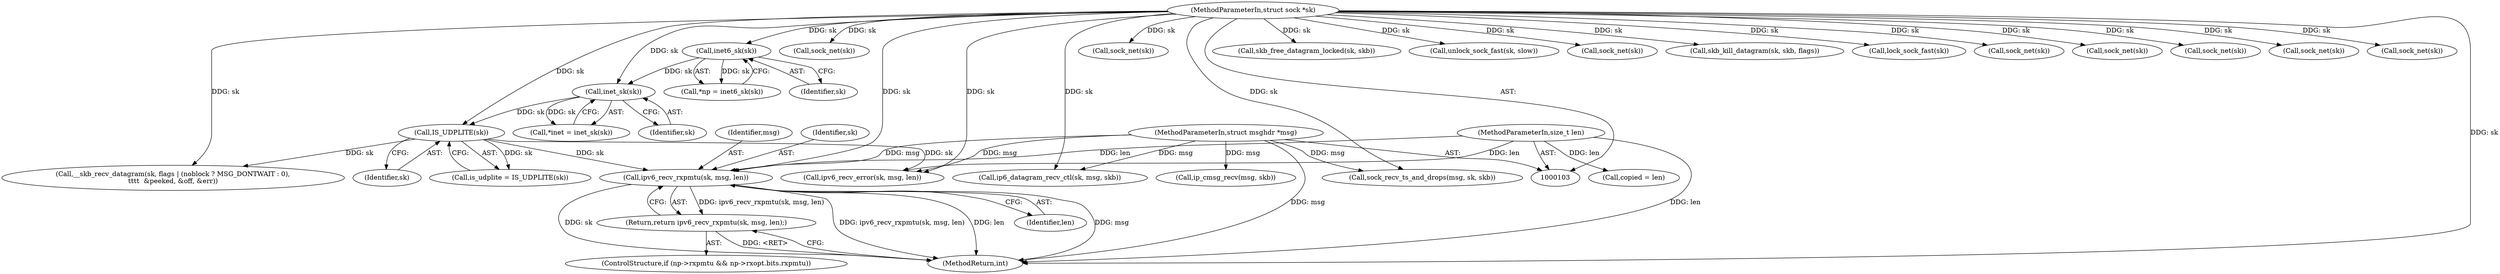 digraph "0_linux_bceaa90240b6019ed73b49965eac7d167610be69_4@pointer" {
"1000160" [label="(Call,ipv6_recv_rxpmtu(sk, msg, len))"];
"1000134" [label="(Call,IS_UDPLITE(sk))"];
"1000120" [label="(Call,inet_sk(sk))"];
"1000115" [label="(Call,inet6_sk(sk))"];
"1000105" [label="(MethodParameterIn,struct sock *sk)"];
"1000106" [label="(MethodParameterIn,struct msghdr *msg)"];
"1000107" [label="(MethodParameterIn,size_t len)"];
"1000159" [label="(Return,return ipv6_recv_rxpmtu(sk, msg, len);)"];
"1000448" [label="(Call,sock_net(sk))"];
"1000162" [label="(Identifier,msg)"];
"1000312" [label="(Call,sock_recv_ts_and_drops(msg, sk, skb))"];
"1000113" [label="(Call,*np = inet6_sk(sk))"];
"1000105" [label="(MethodParameterIn,struct sock *sk)"];
"1000116" [label="(Identifier,sk)"];
"1000483" [label="(MethodReturn,int)"];
"1000135" [label="(Identifier,sk)"];
"1000159" [label="(Return,return ipv6_recv_rxpmtu(sk, msg, len);)"];
"1000411" [label="(Call,ip6_datagram_recv_ctl(sk, msg, skb))"];
"1000453" [label="(Call,sock_net(sk))"];
"1000143" [label="(Call,ipv6_recv_error(sk, msg, len))"];
"1000163" [label="(Identifier,len)"];
"1000161" [label="(Identifier,sk)"];
"1000167" [label="(Call,__skb_recv_datagram(sk, flags | (noblock ? MSG_DONTWAIT : 0),\n\t\t\t\t  &peeked, &off, &err))"];
"1000426" [label="(Call,skb_free_datagram_locked(sk, skb))"];
"1000134" [label="(Call,IS_UDPLITE(sk))"];
"1000469" [label="(Call,unlock_sock_fast(sk, slow))"];
"1000120" [label="(Call,inet_sk(sk))"];
"1000290" [label="(Call,sock_net(sk))"];
"1000439" [label="(Call,skb_kill_datagram(sk, skb, flags))"];
"1000435" [label="(Call,lock_sock_fast(sk))"];
"1000147" [label="(ControlStructure,if (np->rxpmtu && np->rxopt.bits.rxpmtu))"];
"1000121" [label="(Identifier,sk)"];
"1000106" [label="(MethodParameterIn,struct msghdr *msg)"];
"1000308" [label="(Call,sock_net(sk))"];
"1000160" [label="(Call,ipv6_recv_rxpmtu(sk, msg, len))"];
"1000460" [label="(Call,sock_net(sk))"];
"1000400" [label="(Call,ip_cmsg_recv(msg, skb))"];
"1000193" [label="(Call,copied = len)"];
"1000284" [label="(Call,sock_net(sk))"];
"1000302" [label="(Call,sock_net(sk))"];
"1000115" [label="(Call,inet6_sk(sk))"];
"1000107" [label="(MethodParameterIn,size_t len)"];
"1000118" [label="(Call,*inet = inet_sk(sk))"];
"1000465" [label="(Call,sock_net(sk))"];
"1000132" [label="(Call,is_udplite = IS_UDPLITE(sk))"];
"1000160" -> "1000159"  [label="AST: "];
"1000160" -> "1000163"  [label="CFG: "];
"1000161" -> "1000160"  [label="AST: "];
"1000162" -> "1000160"  [label="AST: "];
"1000163" -> "1000160"  [label="AST: "];
"1000159" -> "1000160"  [label="CFG: "];
"1000160" -> "1000483"  [label="DDG: ipv6_recv_rxpmtu(sk, msg, len)"];
"1000160" -> "1000483"  [label="DDG: len"];
"1000160" -> "1000483"  [label="DDG: msg"];
"1000160" -> "1000483"  [label="DDG: sk"];
"1000160" -> "1000159"  [label="DDG: ipv6_recv_rxpmtu(sk, msg, len)"];
"1000134" -> "1000160"  [label="DDG: sk"];
"1000105" -> "1000160"  [label="DDG: sk"];
"1000106" -> "1000160"  [label="DDG: msg"];
"1000107" -> "1000160"  [label="DDG: len"];
"1000134" -> "1000132"  [label="AST: "];
"1000134" -> "1000135"  [label="CFG: "];
"1000135" -> "1000134"  [label="AST: "];
"1000132" -> "1000134"  [label="CFG: "];
"1000134" -> "1000132"  [label="DDG: sk"];
"1000120" -> "1000134"  [label="DDG: sk"];
"1000105" -> "1000134"  [label="DDG: sk"];
"1000134" -> "1000143"  [label="DDG: sk"];
"1000134" -> "1000167"  [label="DDG: sk"];
"1000120" -> "1000118"  [label="AST: "];
"1000120" -> "1000121"  [label="CFG: "];
"1000121" -> "1000120"  [label="AST: "];
"1000118" -> "1000120"  [label="CFG: "];
"1000120" -> "1000118"  [label="DDG: sk"];
"1000115" -> "1000120"  [label="DDG: sk"];
"1000105" -> "1000120"  [label="DDG: sk"];
"1000115" -> "1000113"  [label="AST: "];
"1000115" -> "1000116"  [label="CFG: "];
"1000116" -> "1000115"  [label="AST: "];
"1000113" -> "1000115"  [label="CFG: "];
"1000115" -> "1000113"  [label="DDG: sk"];
"1000105" -> "1000115"  [label="DDG: sk"];
"1000105" -> "1000103"  [label="AST: "];
"1000105" -> "1000483"  [label="DDG: sk"];
"1000105" -> "1000143"  [label="DDG: sk"];
"1000105" -> "1000167"  [label="DDG: sk"];
"1000105" -> "1000284"  [label="DDG: sk"];
"1000105" -> "1000290"  [label="DDG: sk"];
"1000105" -> "1000302"  [label="DDG: sk"];
"1000105" -> "1000308"  [label="DDG: sk"];
"1000105" -> "1000312"  [label="DDG: sk"];
"1000105" -> "1000411"  [label="DDG: sk"];
"1000105" -> "1000426"  [label="DDG: sk"];
"1000105" -> "1000435"  [label="DDG: sk"];
"1000105" -> "1000439"  [label="DDG: sk"];
"1000105" -> "1000448"  [label="DDG: sk"];
"1000105" -> "1000453"  [label="DDG: sk"];
"1000105" -> "1000460"  [label="DDG: sk"];
"1000105" -> "1000465"  [label="DDG: sk"];
"1000105" -> "1000469"  [label="DDG: sk"];
"1000106" -> "1000103"  [label="AST: "];
"1000106" -> "1000483"  [label="DDG: msg"];
"1000106" -> "1000143"  [label="DDG: msg"];
"1000106" -> "1000312"  [label="DDG: msg"];
"1000106" -> "1000400"  [label="DDG: msg"];
"1000106" -> "1000411"  [label="DDG: msg"];
"1000107" -> "1000103"  [label="AST: "];
"1000107" -> "1000483"  [label="DDG: len"];
"1000107" -> "1000143"  [label="DDG: len"];
"1000107" -> "1000193"  [label="DDG: len"];
"1000159" -> "1000147"  [label="AST: "];
"1000483" -> "1000159"  [label="CFG: "];
"1000159" -> "1000483"  [label="DDG: <RET>"];
}
